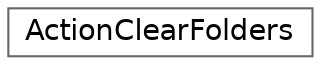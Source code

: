digraph "Graphical Class Hierarchy"
{
 // LATEX_PDF_SIZE
  bgcolor="transparent";
  edge [fontname=Helvetica,fontsize=14,labelfontname=Helvetica,labelfontsize=14];
  node [fontname=Helvetica,fontsize=14,shape=box,height=0.2,width=0.4];
  rankdir="LR";
  Node0 [id="Node000000",label="ActionClearFolders",height=0.2,width=0.4,color="grey40", fillcolor="white", style="filled",URL="$d6/dd4/classActionClearFolders.html",tooltip=" "];
}
